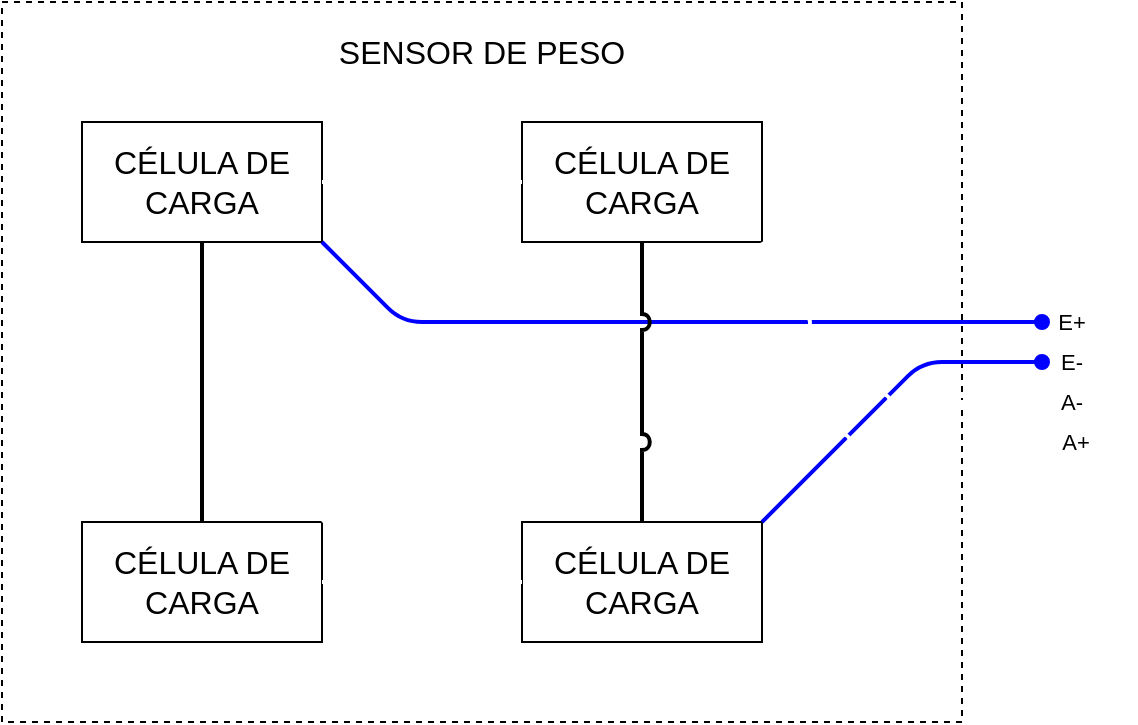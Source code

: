 <mxfile>
    <diagram id="8uWbLSCVE4UfcMCfLsv2" name="Página-1">
        <mxGraphModel dx="933" dy="563" grid="1" gridSize="10" guides="1" tooltips="1" connect="1" arrows="1" fold="1" page="1" pageScale="1" pageWidth="827" pageHeight="1169" math="0" shadow="0">
            <root>
                <mxCell id="0"/>
                <mxCell id="1" parent="0"/>
                <mxCell id="2" value="" style="rounded=0;whiteSpace=wrap;html=1;dashed=1;fillColor=none;connectable=0;" vertex="1" parent="1">
                    <mxGeometry x="80" y="120" width="480" height="360" as="geometry"/>
                </mxCell>
                <mxCell id="3" value="SENSOR DE PESO" style="text;html=1;strokeColor=none;fillColor=none;align=center;verticalAlign=middle;whiteSpace=wrap;rounded=0;dashed=1;fontSize=16;" vertex="1" parent="1">
                    <mxGeometry x="240" y="130" width="160" height="30" as="geometry"/>
                </mxCell>
                <mxCell id="4" value="CÉLULA DE CARGA" style="rounded=0;whiteSpace=wrap;html=1;fontSize=16;fillColor=default;" vertex="1" parent="1">
                    <mxGeometry x="120" y="180" width="120" height="60" as="geometry"/>
                </mxCell>
                <mxCell id="5" value="CÉLULA DE CARGA" style="rounded=0;whiteSpace=wrap;html=1;fontSize=16;fillColor=default;" vertex="1" parent="1">
                    <mxGeometry x="340" y="180" width="120" height="60" as="geometry"/>
                </mxCell>
                <mxCell id="6" value="CÉLULA DE CARGA" style="rounded=0;whiteSpace=wrap;html=1;fontSize=16;fillColor=default;" vertex="1" parent="1">
                    <mxGeometry x="340" y="380" width="120" height="60" as="geometry"/>
                </mxCell>
                <mxCell id="7" value="CÉLULA DE CARGA" style="rounded=0;whiteSpace=wrap;html=1;fontSize=16;fillColor=default;" vertex="1" parent="1">
                    <mxGeometry x="120" y="380" width="120" height="60" as="geometry"/>
                </mxCell>
                <mxCell id="8" value="" style="endArrow=oval;html=1;fontSize=16;exitX=1;exitY=1;exitDx=0;exitDy=0;strokeWidth=2;strokeColor=#0000FF;endFill=1;" edge="1" parent="1" source="4">
                    <mxGeometry width="50" height="50" relative="1" as="geometry">
                        <mxPoint x="330" y="320" as="sourcePoint"/>
                        <mxPoint x="600" y="280" as="targetPoint"/>
                        <Array as="points">
                            <mxPoint x="280" y="280"/>
                        </Array>
                    </mxGeometry>
                </mxCell>
                <mxCell id="9" value="" style="endArrow=none;html=1;fontSize=16;exitX=0.5;exitY=1;exitDx=0;exitDy=0;entryX=0.5;entryY=0;entryDx=0;entryDy=0;strokeWidth=2;strokeColor=#000000;" edge="1" parent="1" source="4" target="7">
                    <mxGeometry width="50" height="50" relative="1" as="geometry">
                        <mxPoint x="360" y="320" as="sourcePoint"/>
                        <mxPoint x="410" y="270" as="targetPoint"/>
                    </mxGeometry>
                </mxCell>
                <mxCell id="11" value="" style="endArrow=oval;html=1;fontSize=16;exitX=1;exitY=0;exitDx=0;exitDy=0;strokeWidth=2;strokeColor=#0000FF;endFill=1;" edge="1" parent="1" source="6">
                    <mxGeometry width="50" height="50" relative="1" as="geometry">
                        <mxPoint x="460" y="330" as="sourcePoint"/>
                        <mxPoint x="600" y="300" as="targetPoint"/>
                        <Array as="points">
                            <mxPoint x="540" y="300"/>
                        </Array>
                    </mxGeometry>
                </mxCell>
                <mxCell id="16" value="" style="endArrow=none;html=1;fontSize=16;strokeWidth=2;sketch=0;jumpStyle=arc;entryX=1;entryY=1;entryDx=0;entryDy=0;strokeColor=#FFFFFF;endFill=0;startArrow=oval;startFill=1;" edge="1" parent="1" target="5">
                    <mxGeometry width="50" height="50" relative="1" as="geometry">
                        <mxPoint x="600" y="320" as="sourcePoint"/>
                        <mxPoint x="510" y="260" as="targetPoint"/>
                        <Array as="points">
                            <mxPoint x="500" y="320"/>
                        </Array>
                    </mxGeometry>
                </mxCell>
                <mxCell id="17" value="" style="endArrow=none;html=1;fontSize=16;strokeWidth=2;sketch=0;jumpStyle=arc;entryX=1;entryY=0;entryDx=0;entryDy=0;strokeColor=#FFFFFF;endFill=0;startArrow=oval;startFill=1;" edge="1" parent="1" target="7">
                    <mxGeometry width="50" height="50" relative="1" as="geometry">
                        <mxPoint x="600" y="340" as="sourcePoint"/>
                        <mxPoint x="460" y="290" as="targetPoint"/>
                        <Array as="points">
                            <mxPoint x="510" y="340"/>
                            <mxPoint x="280" y="340"/>
                        </Array>
                    </mxGeometry>
                </mxCell>
                <mxCell id="18" value="" style="endArrow=none;html=1;sketch=0;fontSize=16;strokeColor=#FFFFFF;strokeWidth=2;jumpStyle=none;exitX=1;exitY=0.5;exitDx=0;exitDy=0;entryX=0;entryY=0.5;entryDx=0;entryDy=0;" edge="1" parent="1" source="7" target="6">
                    <mxGeometry width="50" height="50" relative="1" as="geometry">
                        <mxPoint x="400" y="310" as="sourcePoint"/>
                        <mxPoint x="450" y="260" as="targetPoint"/>
                    </mxGeometry>
                </mxCell>
                <mxCell id="19" value="" style="endArrow=none;html=1;sketch=0;fontSize=16;strokeColor=#FFFFFF;strokeWidth=2;jumpStyle=none;exitX=1;exitY=0.5;exitDx=0;exitDy=0;entryX=0;entryY=0.5;entryDx=0;entryDy=0;" edge="1" parent="1" source="4" target="5">
                    <mxGeometry width="50" height="50" relative="1" as="geometry">
                        <mxPoint x="240" y="209.7" as="sourcePoint"/>
                        <mxPoint x="340" y="209.7" as="targetPoint"/>
                    </mxGeometry>
                </mxCell>
                <mxCell id="20" value="" style="endArrow=none;html=1;fontSize=16;exitX=0.5;exitY=1;exitDx=0;exitDy=0;entryX=0.5;entryY=0;entryDx=0;entryDy=0;strokeWidth=2;strokeColor=#000000;jumpStyle=arc;" edge="1" parent="1" source="5" target="6">
                    <mxGeometry width="50" height="50" relative="1" as="geometry">
                        <mxPoint x="190" y="250" as="sourcePoint"/>
                        <mxPoint x="190" y="390" as="targetPoint"/>
                    </mxGeometry>
                </mxCell>
                <mxCell id="21" value="A+" style="text;html=1;strokeColor=none;fillColor=none;align=center;verticalAlign=middle;whiteSpace=wrap;rounded=0;fontSize=11;" vertex="1" parent="1">
                    <mxGeometry x="587" y="325" width="60" height="30" as="geometry"/>
                </mxCell>
                <mxCell id="22" value="A-" style="text;html=1;strokeColor=none;fillColor=none;align=center;verticalAlign=middle;whiteSpace=wrap;rounded=0;fontSize=11;" vertex="1" parent="1">
                    <mxGeometry x="585" y="305" width="60" height="30" as="geometry"/>
                </mxCell>
                <mxCell id="23" value="E-" style="text;html=1;strokeColor=none;fillColor=none;align=center;verticalAlign=middle;whiteSpace=wrap;rounded=0;fontSize=11;" vertex="1" parent="1">
                    <mxGeometry x="585" y="285" width="60" height="30" as="geometry"/>
                </mxCell>
                <mxCell id="24" value="E+" style="text;html=1;strokeColor=none;fillColor=none;align=center;verticalAlign=middle;whiteSpace=wrap;rounded=0;fontSize=11;" vertex="1" parent="1">
                    <mxGeometry x="585" y="265" width="60" height="30" as="geometry"/>
                </mxCell>
            </root>
        </mxGraphModel>
    </diagram>
</mxfile>